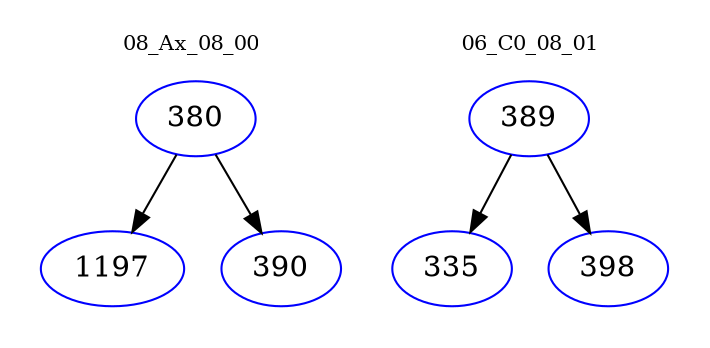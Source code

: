 digraph{
subgraph cluster_0 {
color = white
label = "08_Ax_08_00";
fontsize=10;
T0_380 [label="380", color="blue"]
T0_380 -> T0_1197 [color="black"]
T0_1197 [label="1197", color="blue"]
T0_380 -> T0_390 [color="black"]
T0_390 [label="390", color="blue"]
}
subgraph cluster_1 {
color = white
label = "06_C0_08_01";
fontsize=10;
T1_389 [label="389", color="blue"]
T1_389 -> T1_335 [color="black"]
T1_335 [label="335", color="blue"]
T1_389 -> T1_398 [color="black"]
T1_398 [label="398", color="blue"]
}
}
